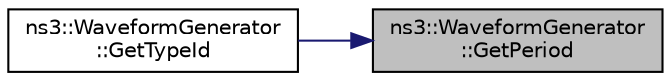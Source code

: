 digraph "ns3::WaveformGenerator::GetPeriod"
{
 // LATEX_PDF_SIZE
  edge [fontname="Helvetica",fontsize="10",labelfontname="Helvetica",labelfontsize="10"];
  node [fontname="Helvetica",fontsize="10",shape=record];
  rankdir="RL";
  Node1 [label="ns3::WaveformGenerator\l::GetPeriod",height=0.2,width=0.4,color="black", fillcolor="grey75", style="filled", fontcolor="black",tooltip=" "];
  Node1 -> Node2 [dir="back",color="midnightblue",fontsize="10",style="solid",fontname="Helvetica"];
  Node2 [label="ns3::WaveformGenerator\l::GetTypeId",height=0.2,width=0.4,color="black", fillcolor="white", style="filled",URL="$classns3_1_1_waveform_generator.html#af0b90ec9f277ef4ea28c5a56788d6ca4",tooltip="Get the type ID."];
}
